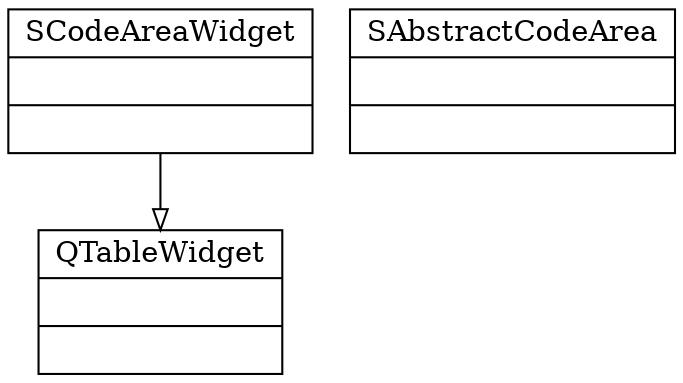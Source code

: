 digraph pointers
{

	node [shape=record];
	edge [arrowhead="onormal"];

    // nodes

	q_widget[label="{QTableWidget||}"];
	s_widget[label="{SCodeAreaWidget||}"];
	s_abstract[label="{SAbstractCodeArea||}"];

    // edges
	
	s_widget -> q_widget;

}